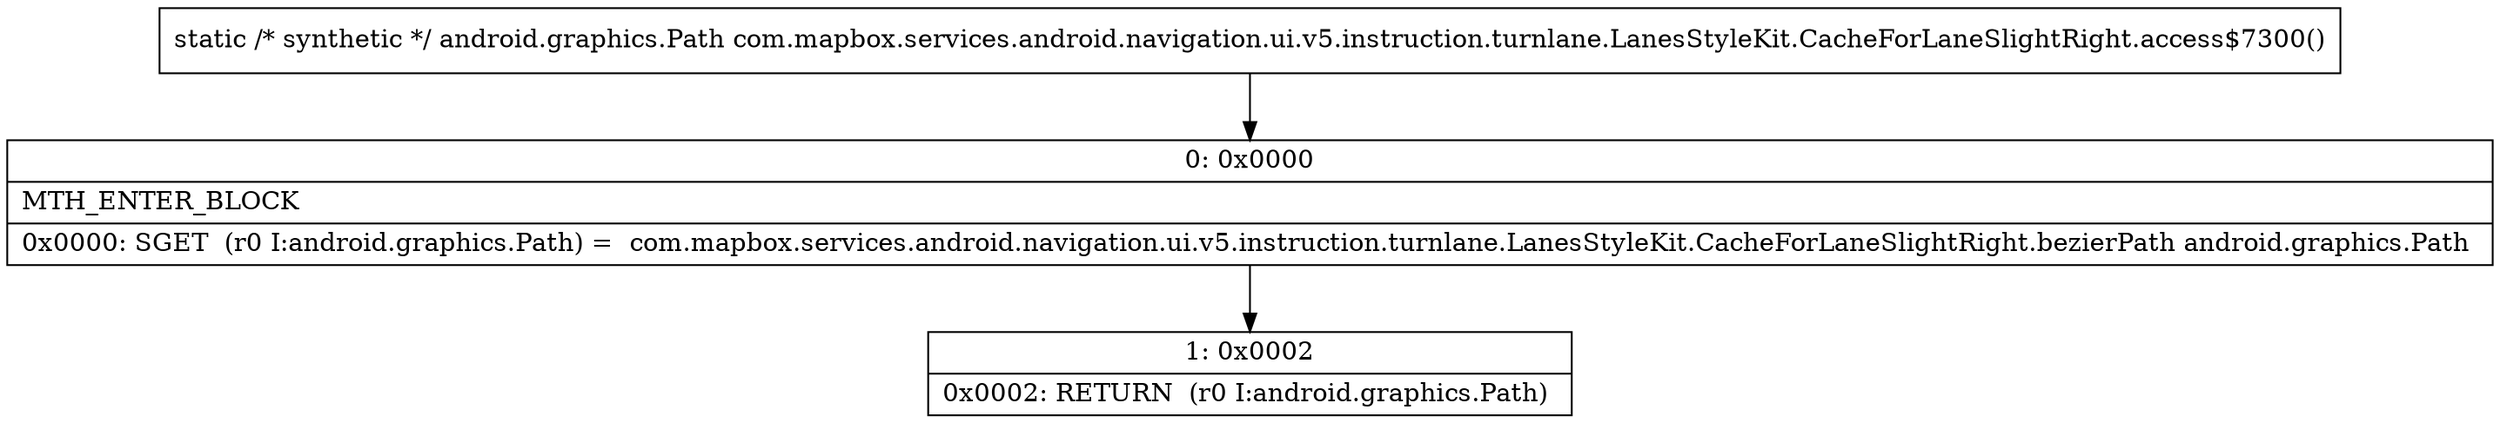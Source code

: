 digraph "CFG forcom.mapbox.services.android.navigation.ui.v5.instruction.turnlane.LanesStyleKit.CacheForLaneSlightRight.access$7300()Landroid\/graphics\/Path;" {
Node_0 [shape=record,label="{0\:\ 0x0000|MTH_ENTER_BLOCK\l|0x0000: SGET  (r0 I:android.graphics.Path) =  com.mapbox.services.android.navigation.ui.v5.instruction.turnlane.LanesStyleKit.CacheForLaneSlightRight.bezierPath android.graphics.Path \l}"];
Node_1 [shape=record,label="{1\:\ 0x0002|0x0002: RETURN  (r0 I:android.graphics.Path) \l}"];
MethodNode[shape=record,label="{static \/* synthetic *\/ android.graphics.Path com.mapbox.services.android.navigation.ui.v5.instruction.turnlane.LanesStyleKit.CacheForLaneSlightRight.access$7300() }"];
MethodNode -> Node_0;
Node_0 -> Node_1;
}

